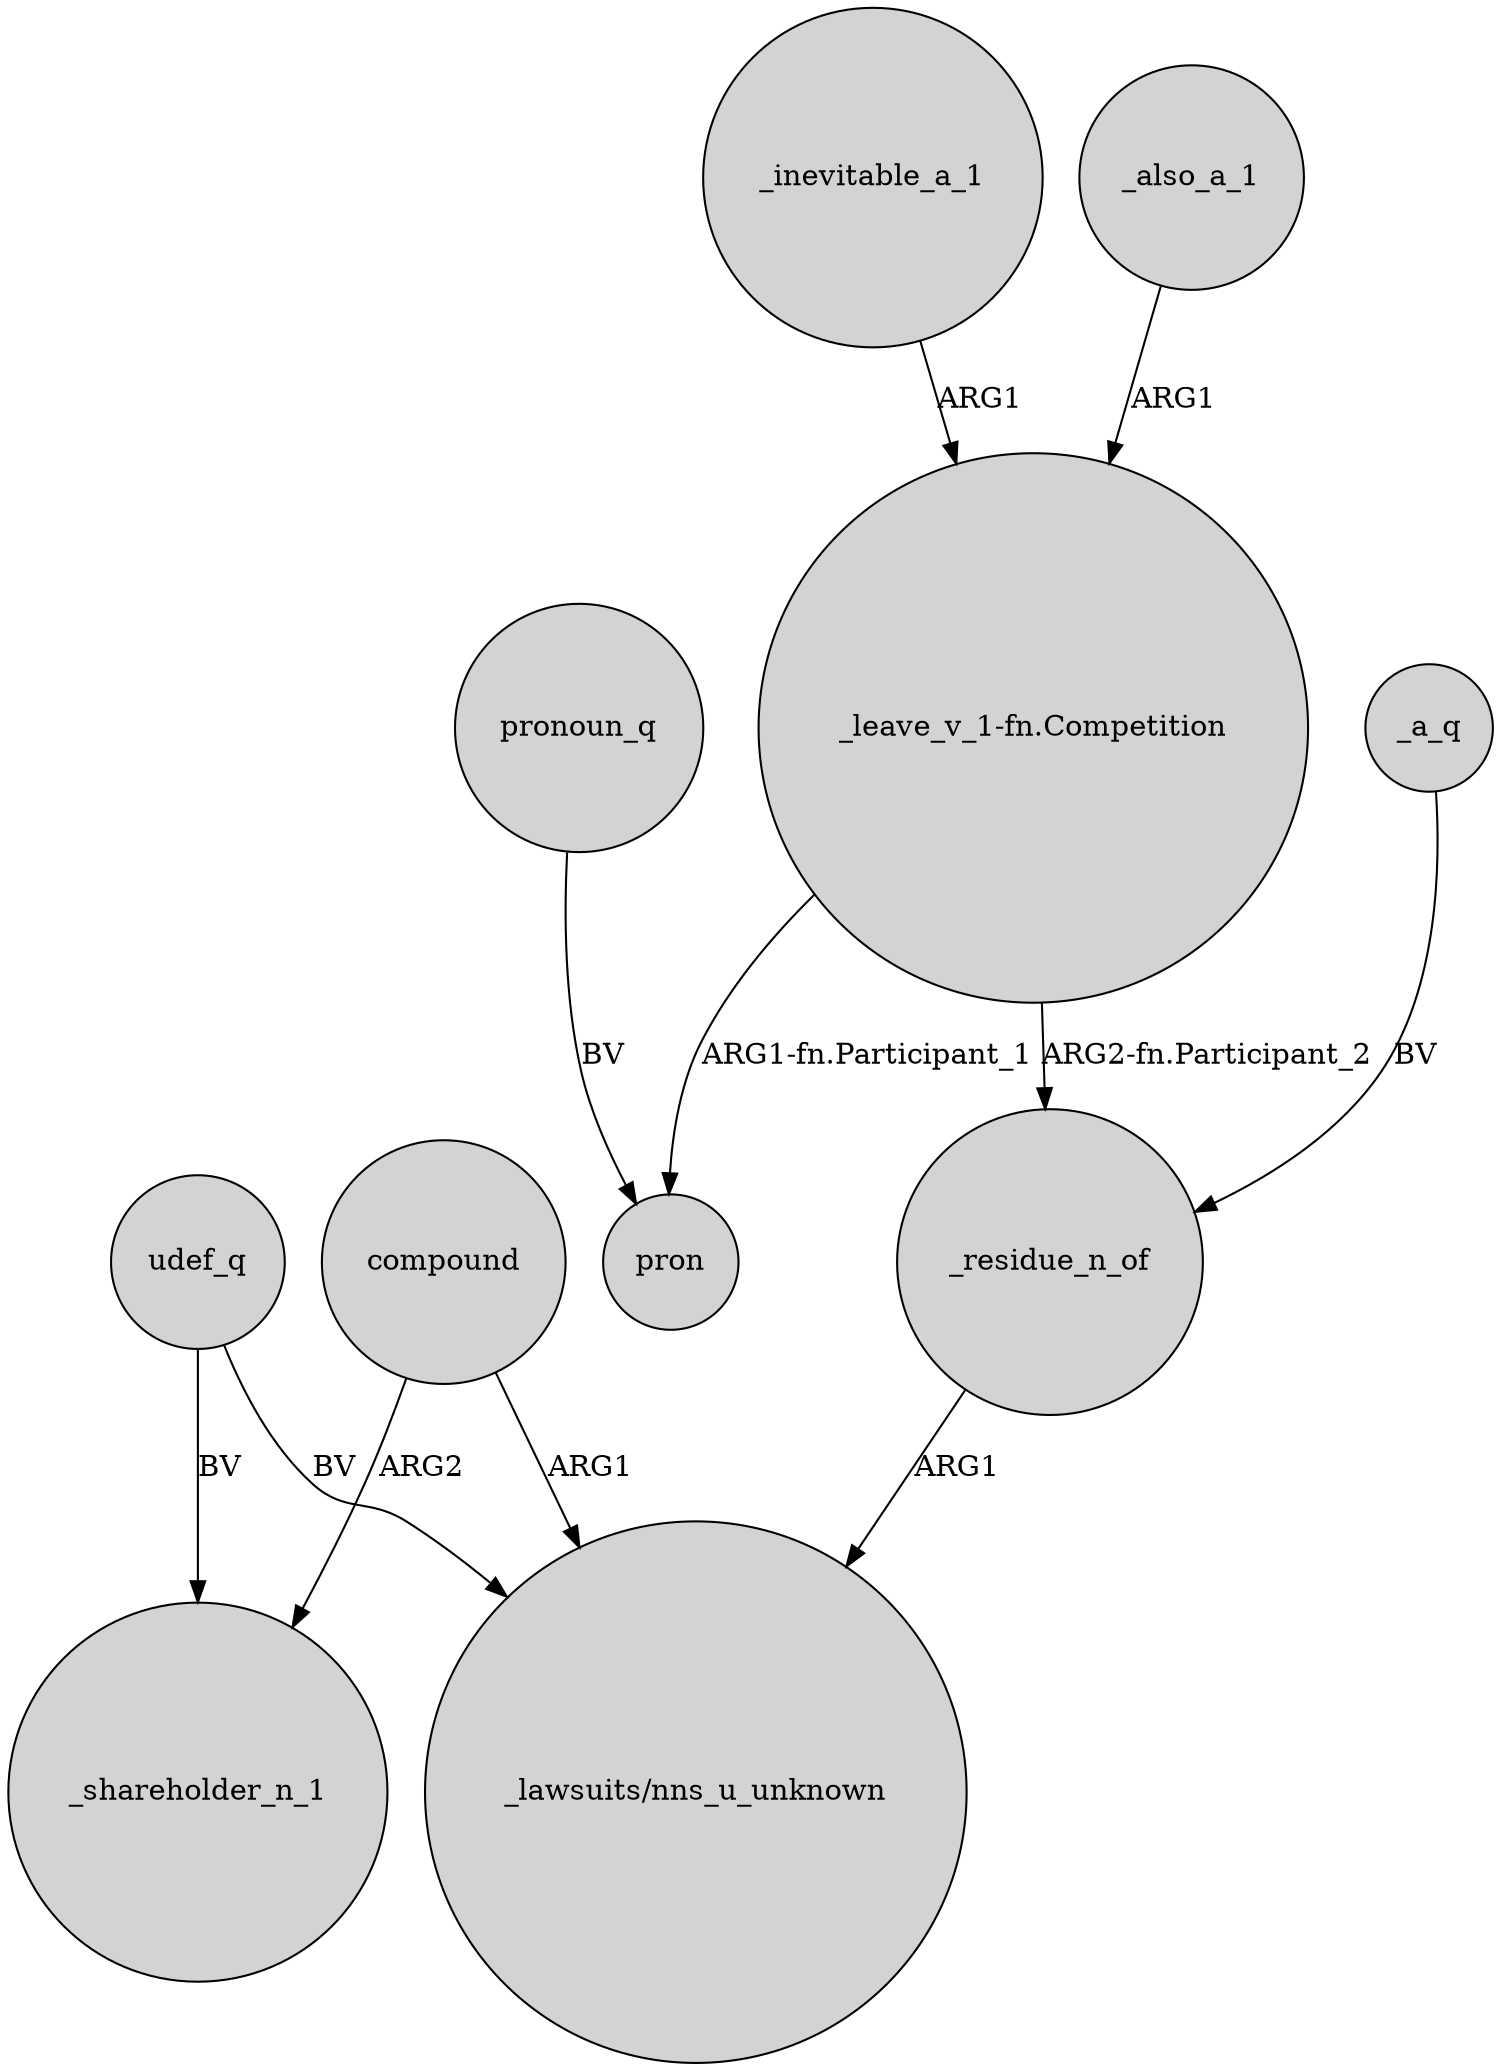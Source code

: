 digraph {
	node [shape=circle style=filled]
	udef_q -> "_lawsuits/nns_u_unknown" [label=BV]
	_inevitable_a_1 -> "_leave_v_1-fn.Competition" [label=ARG1]
	compound -> "_lawsuits/nns_u_unknown" [label=ARG1]
	_a_q -> _residue_n_of [label=BV]
	"_leave_v_1-fn.Competition" -> pron [label="ARG1-fn.Participant_1"]
	compound -> _shareholder_n_1 [label=ARG2]
	udef_q -> _shareholder_n_1 [label=BV]
	"_leave_v_1-fn.Competition" -> _residue_n_of [label="ARG2-fn.Participant_2"]
	_residue_n_of -> "_lawsuits/nns_u_unknown" [label=ARG1]
	pronoun_q -> pron [label=BV]
	_also_a_1 -> "_leave_v_1-fn.Competition" [label=ARG1]
}
